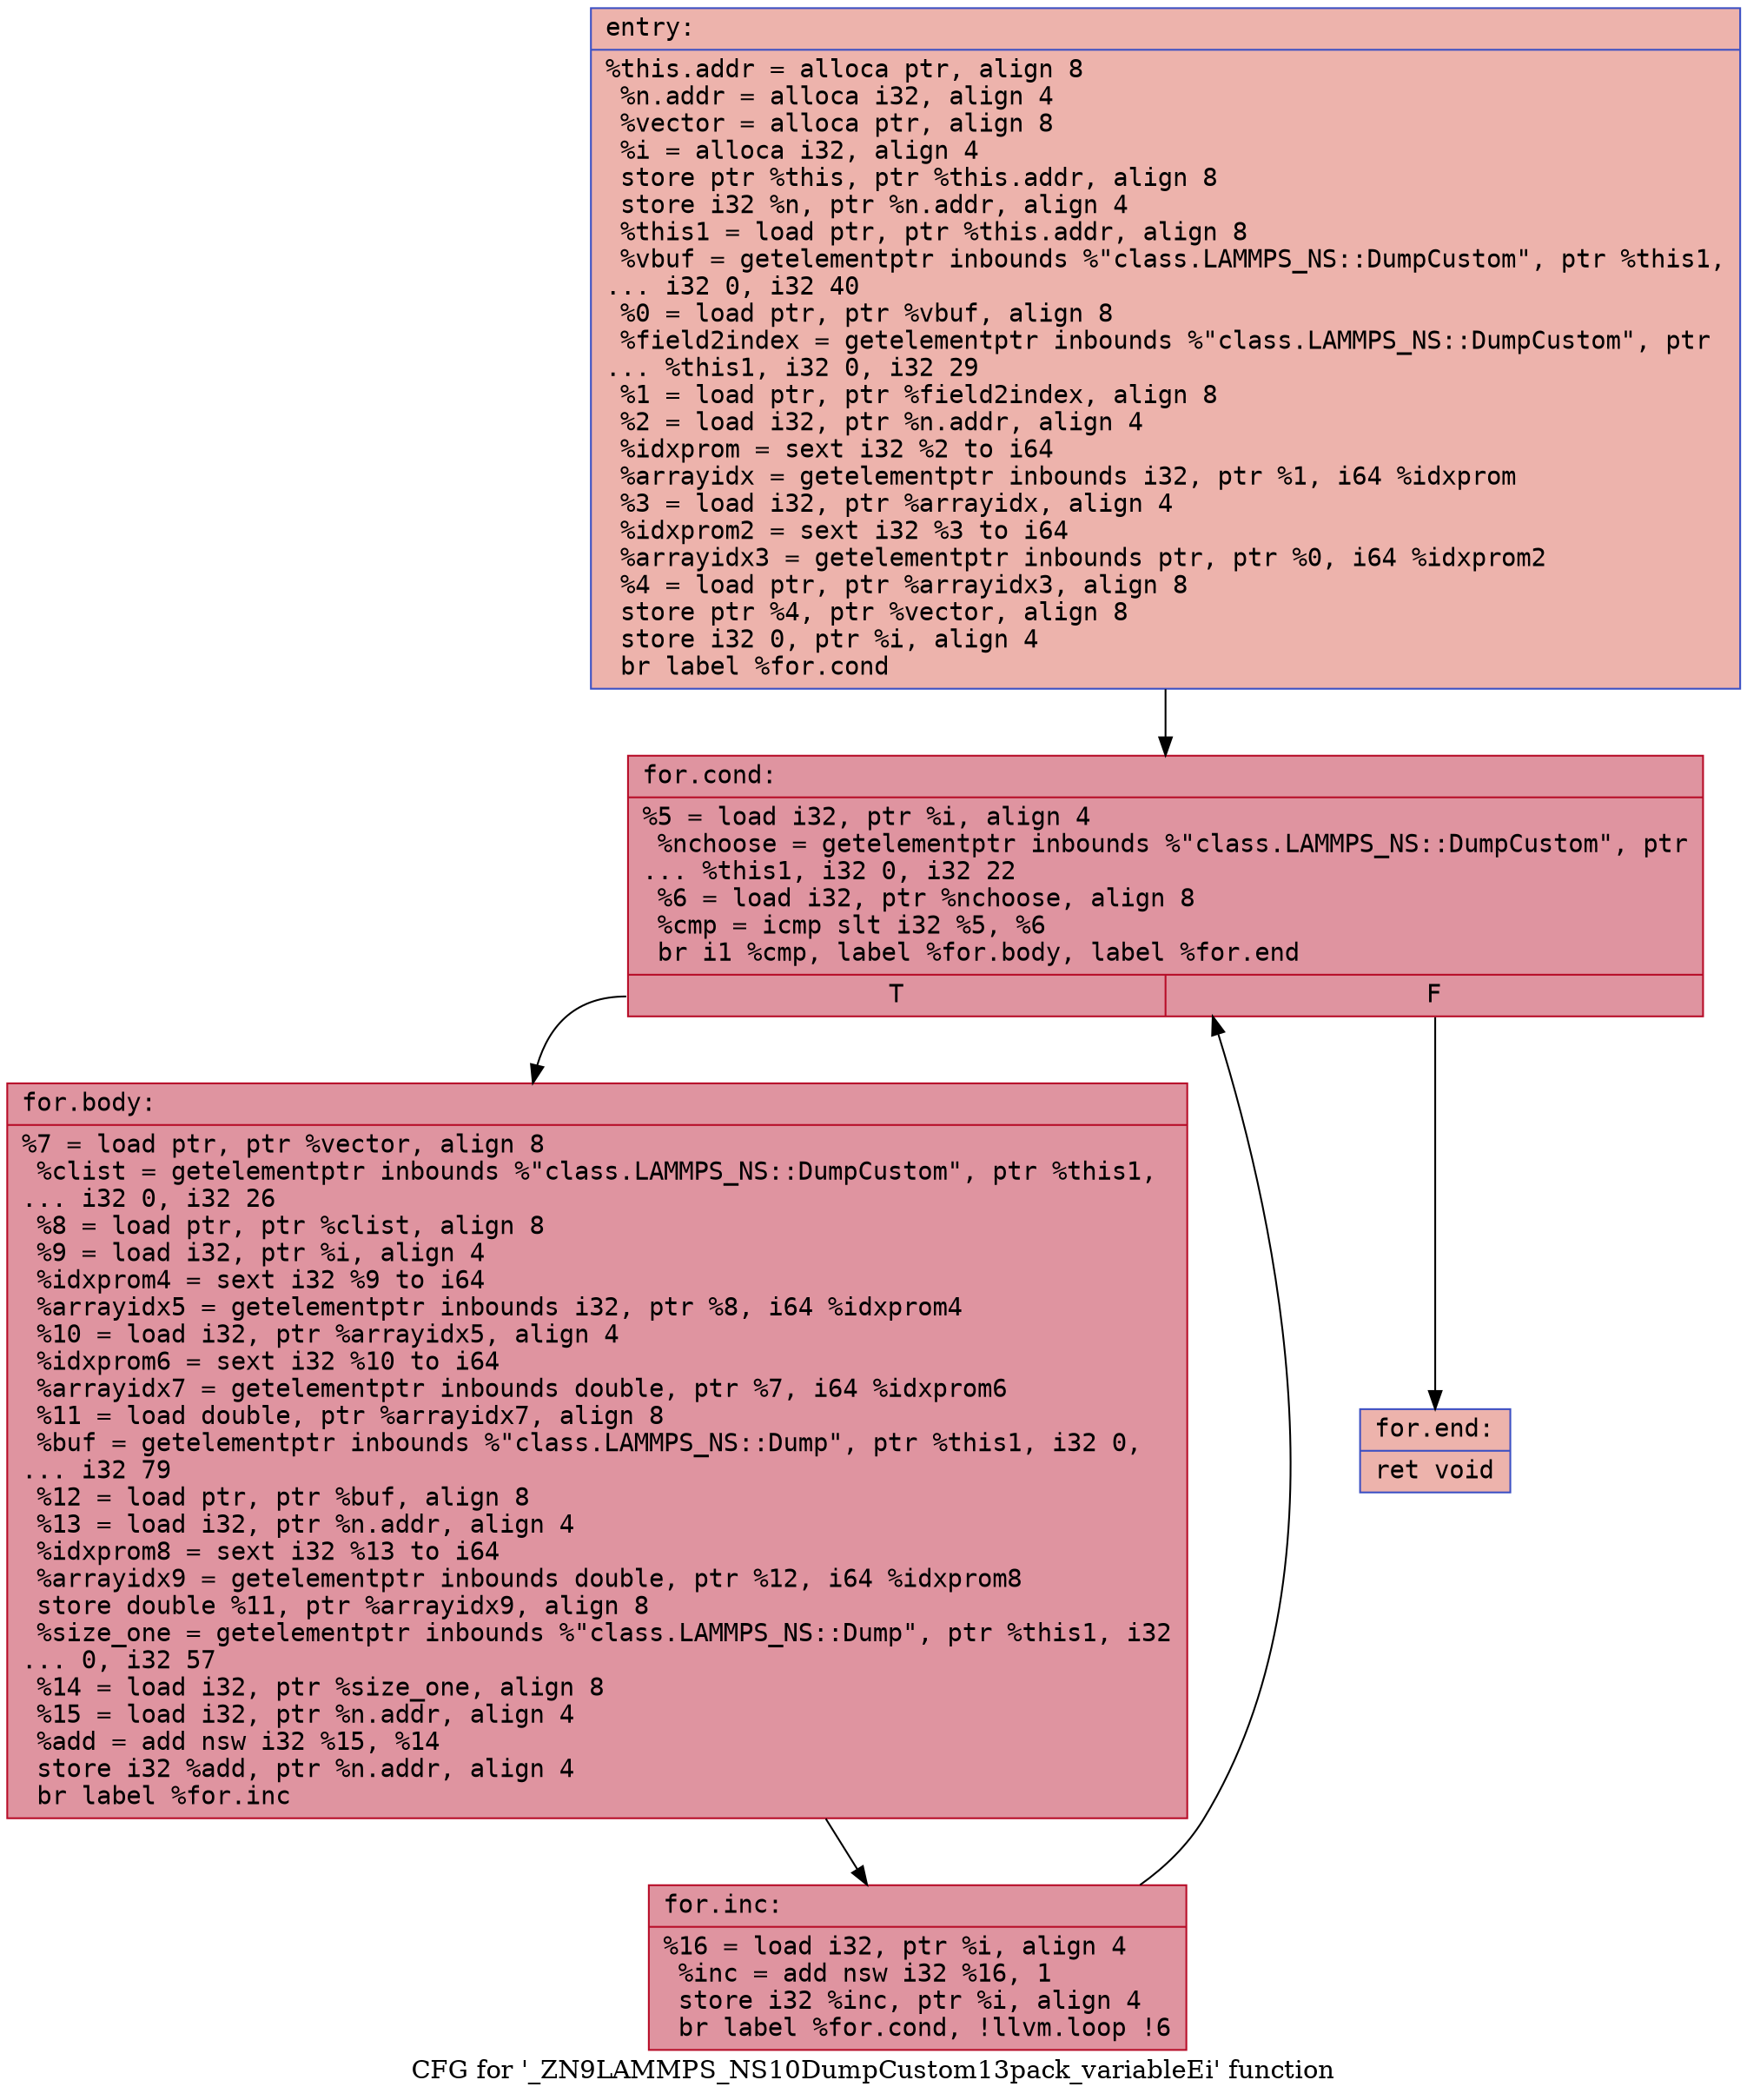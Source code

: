 digraph "CFG for '_ZN9LAMMPS_NS10DumpCustom13pack_variableEi' function" {
	label="CFG for '_ZN9LAMMPS_NS10DumpCustom13pack_variableEi' function";

	Node0x55d03a9148e0 [shape=record,color="#3d50c3ff", style=filled, fillcolor="#d6524470" fontname="Courier",label="{entry:\l|  %this.addr = alloca ptr, align 8\l  %n.addr = alloca i32, align 4\l  %vector = alloca ptr, align 8\l  %i = alloca i32, align 4\l  store ptr %this, ptr %this.addr, align 8\l  store i32 %n, ptr %n.addr, align 4\l  %this1 = load ptr, ptr %this.addr, align 8\l  %vbuf = getelementptr inbounds %\"class.LAMMPS_NS::DumpCustom\", ptr %this1,\l... i32 0, i32 40\l  %0 = load ptr, ptr %vbuf, align 8\l  %field2index = getelementptr inbounds %\"class.LAMMPS_NS::DumpCustom\", ptr\l... %this1, i32 0, i32 29\l  %1 = load ptr, ptr %field2index, align 8\l  %2 = load i32, ptr %n.addr, align 4\l  %idxprom = sext i32 %2 to i64\l  %arrayidx = getelementptr inbounds i32, ptr %1, i64 %idxprom\l  %3 = load i32, ptr %arrayidx, align 4\l  %idxprom2 = sext i32 %3 to i64\l  %arrayidx3 = getelementptr inbounds ptr, ptr %0, i64 %idxprom2\l  %4 = load ptr, ptr %arrayidx3, align 8\l  store ptr %4, ptr %vector, align 8\l  store i32 0, ptr %i, align 4\l  br label %for.cond\l}"];
	Node0x55d03a9148e0 -> Node0x55d03a915700[tooltip="entry -> for.cond\nProbability 100.00%" ];
	Node0x55d03a915700 [shape=record,color="#b70d28ff", style=filled, fillcolor="#b70d2870" fontname="Courier",label="{for.cond:\l|  %5 = load i32, ptr %i, align 4\l  %nchoose = getelementptr inbounds %\"class.LAMMPS_NS::DumpCustom\", ptr\l... %this1, i32 0, i32 22\l  %6 = load i32, ptr %nchoose, align 8\l  %cmp = icmp slt i32 %5, %6\l  br i1 %cmp, label %for.body, label %for.end\l|{<s0>T|<s1>F}}"];
	Node0x55d03a915700:s0 -> Node0x55d03a915a80[tooltip="for.cond -> for.body\nProbability 96.88%" ];
	Node0x55d03a915700:s1 -> Node0x55d03a915b00[tooltip="for.cond -> for.end\nProbability 3.12%" ];
	Node0x55d03a915a80 [shape=record,color="#b70d28ff", style=filled, fillcolor="#b70d2870" fontname="Courier",label="{for.body:\l|  %7 = load ptr, ptr %vector, align 8\l  %clist = getelementptr inbounds %\"class.LAMMPS_NS::DumpCustom\", ptr %this1,\l... i32 0, i32 26\l  %8 = load ptr, ptr %clist, align 8\l  %9 = load i32, ptr %i, align 4\l  %idxprom4 = sext i32 %9 to i64\l  %arrayidx5 = getelementptr inbounds i32, ptr %8, i64 %idxprom4\l  %10 = load i32, ptr %arrayidx5, align 4\l  %idxprom6 = sext i32 %10 to i64\l  %arrayidx7 = getelementptr inbounds double, ptr %7, i64 %idxprom6\l  %11 = load double, ptr %arrayidx7, align 8\l  %buf = getelementptr inbounds %\"class.LAMMPS_NS::Dump\", ptr %this1, i32 0,\l... i32 79\l  %12 = load ptr, ptr %buf, align 8\l  %13 = load i32, ptr %n.addr, align 4\l  %idxprom8 = sext i32 %13 to i64\l  %arrayidx9 = getelementptr inbounds double, ptr %12, i64 %idxprom8\l  store double %11, ptr %arrayidx9, align 8\l  %size_one = getelementptr inbounds %\"class.LAMMPS_NS::Dump\", ptr %this1, i32\l... 0, i32 57\l  %14 = load i32, ptr %size_one, align 8\l  %15 = load i32, ptr %n.addr, align 4\l  %add = add nsw i32 %15, %14\l  store i32 %add, ptr %n.addr, align 4\l  br label %for.inc\l}"];
	Node0x55d03a915a80 -> Node0x55d03a916b10[tooltip="for.body -> for.inc\nProbability 100.00%" ];
	Node0x55d03a916b10 [shape=record,color="#b70d28ff", style=filled, fillcolor="#b70d2870" fontname="Courier",label="{for.inc:\l|  %16 = load i32, ptr %i, align 4\l  %inc = add nsw i32 %16, 1\l  store i32 %inc, ptr %i, align 4\l  br label %for.cond, !llvm.loop !6\l}"];
	Node0x55d03a916b10 -> Node0x55d03a915700[tooltip="for.inc -> for.cond\nProbability 100.00%" ];
	Node0x55d03a915b00 [shape=record,color="#3d50c3ff", style=filled, fillcolor="#d6524470" fontname="Courier",label="{for.end:\l|  ret void\l}"];
}
